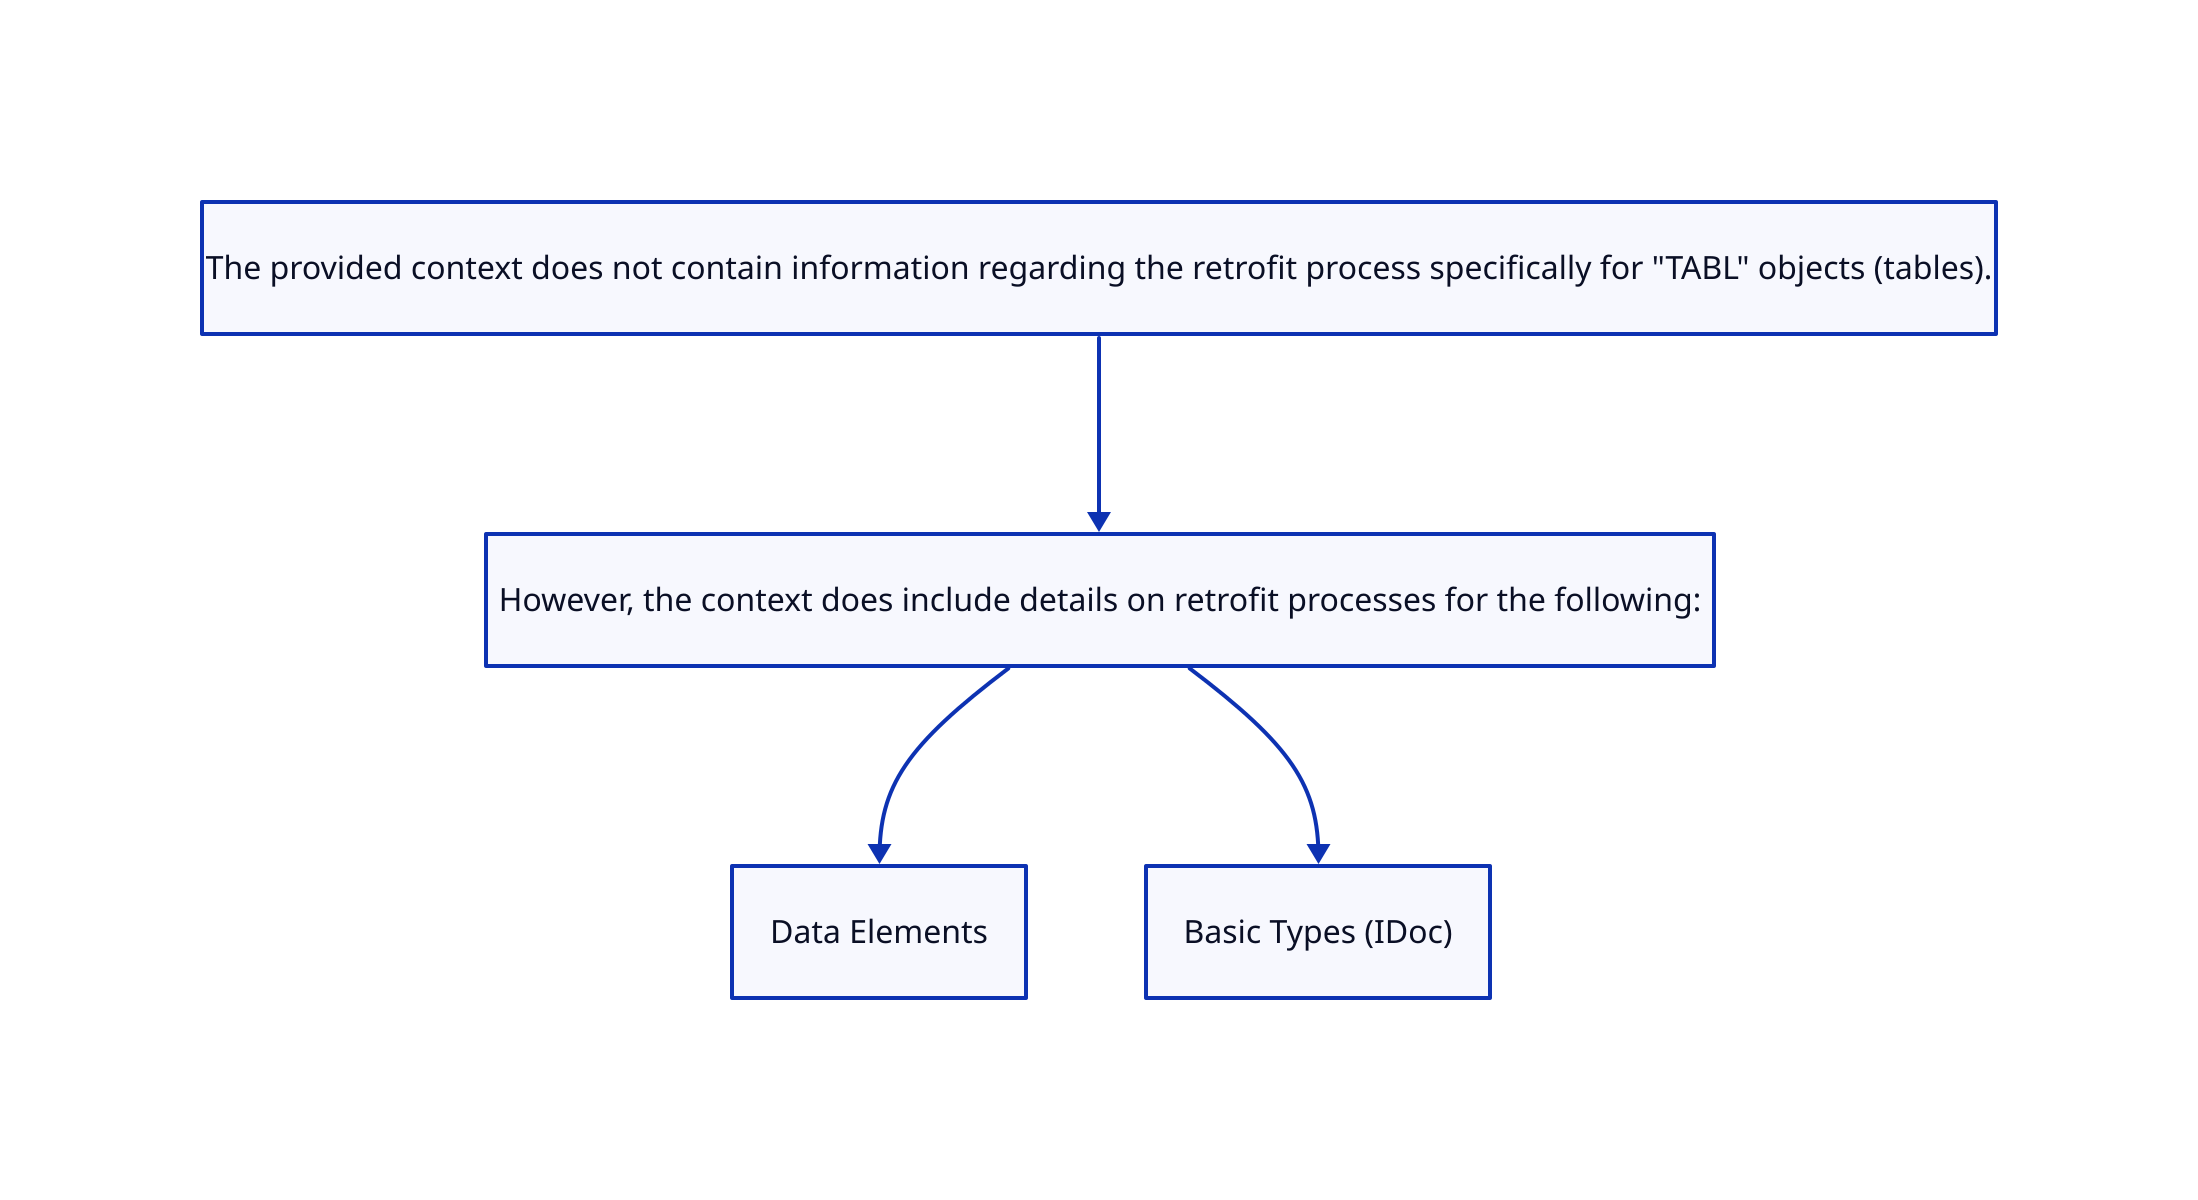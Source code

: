 direction: down

no_tabl_info: The provided context does not contain information regarding the retrofit process specifically for "TABL" objects (tables).
however_details: However, the context does include details on retrofit processes for the following:

data_elements: Data Elements
basic_types: Basic Types (IDoc)

no_tabl_info -> however_details
however_details -> data_elements
however_details -> basic_types